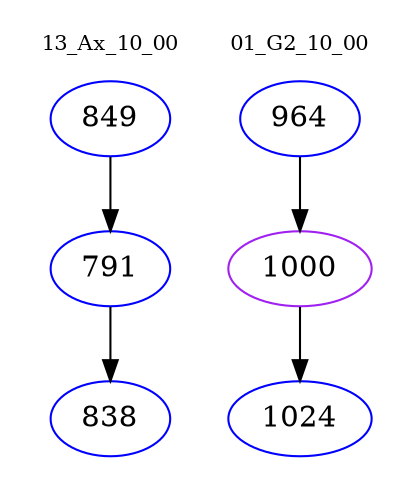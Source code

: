 digraph{
subgraph cluster_0 {
color = white
label = "13_Ax_10_00";
fontsize=10;
T0_849 [label="849", color="blue"]
T0_849 -> T0_791 [color="black"]
T0_791 [label="791", color="blue"]
T0_791 -> T0_838 [color="black"]
T0_838 [label="838", color="blue"]
}
subgraph cluster_1 {
color = white
label = "01_G2_10_00";
fontsize=10;
T1_964 [label="964", color="blue"]
T1_964 -> T1_1000 [color="black"]
T1_1000 [label="1000", color="purple"]
T1_1000 -> T1_1024 [color="black"]
T1_1024 [label="1024", color="blue"]
}
}

